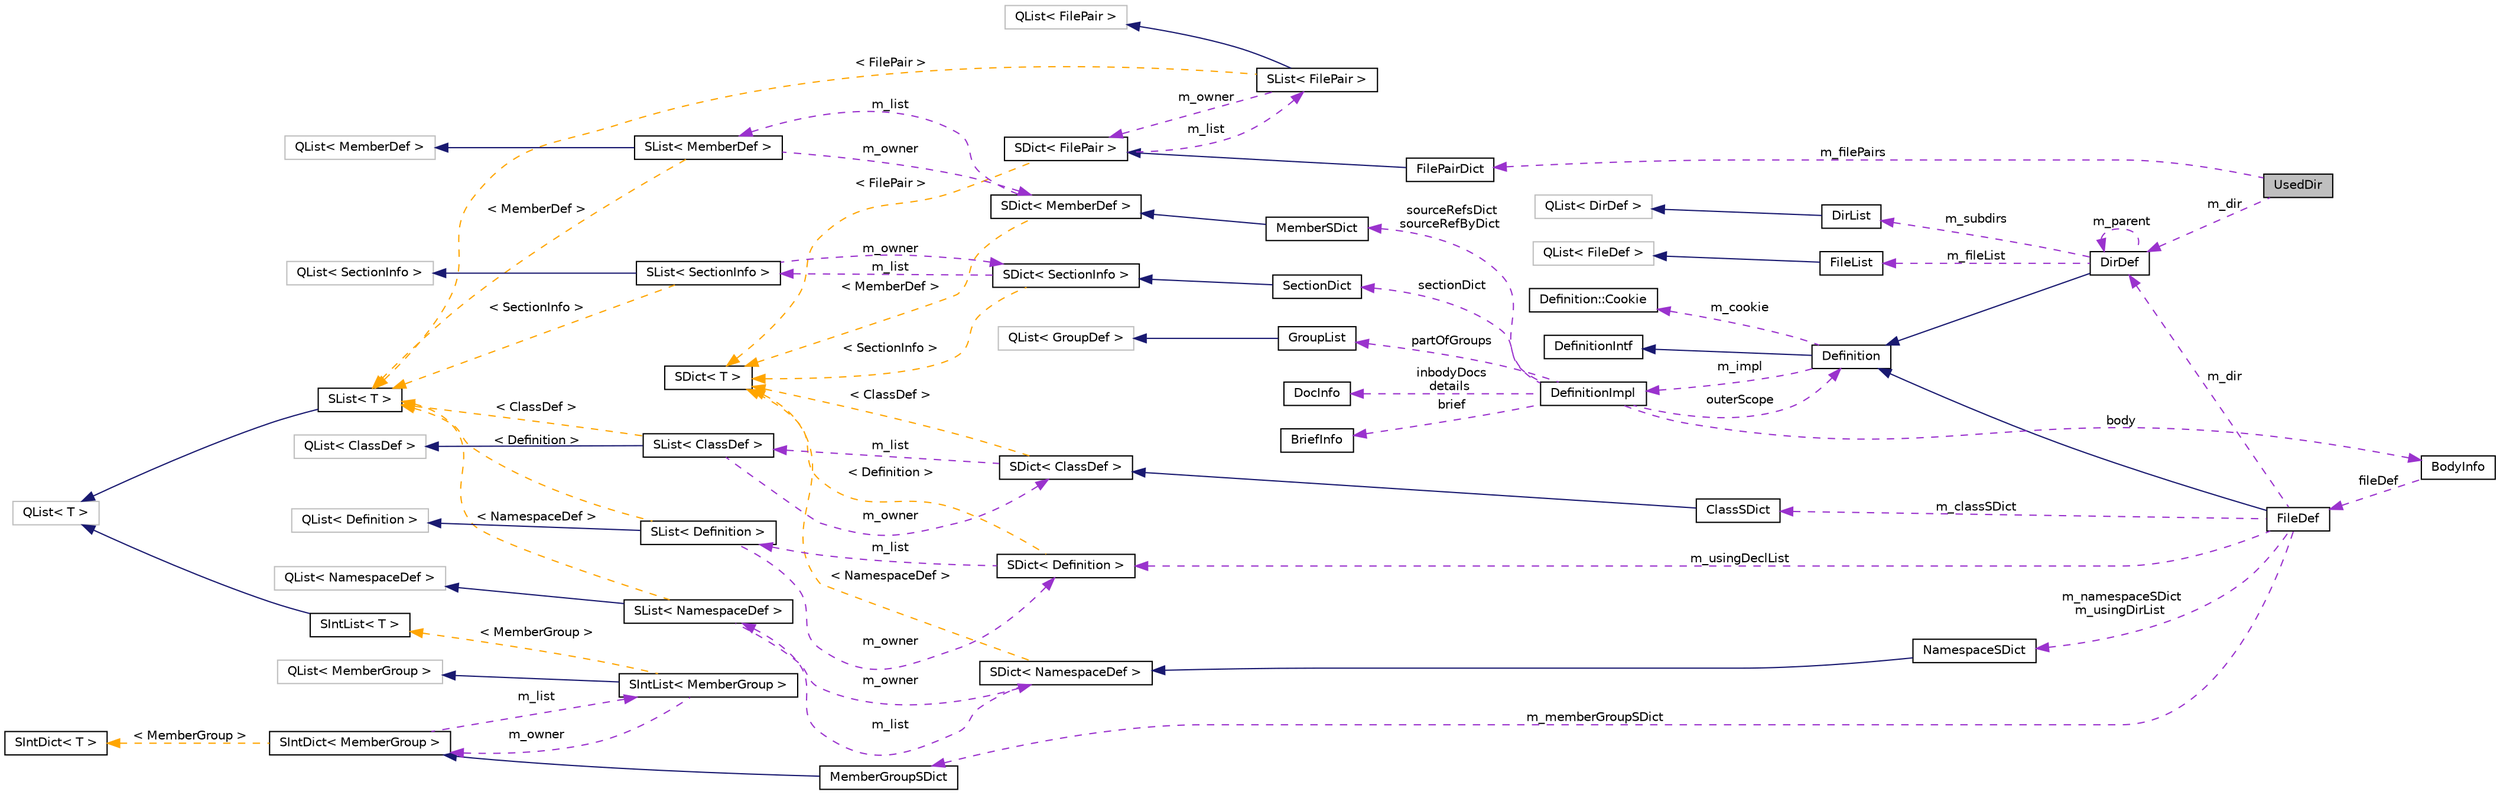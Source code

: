 digraph "UsedDir"
{
 // INTERACTIVE_SVG=YES
  edge [fontname="Helvetica",fontsize="10",labelfontname="Helvetica",labelfontsize="10"];
  node [fontname="Helvetica",fontsize="10",shape=record];
  rankdir="LR";
  Node1 [label="UsedDir",height=0.2,width=0.4,color="black", fillcolor="grey75", style="filled", fontcolor="black"];
  Node2 -> Node1 [dir="back",color="darkorchid3",fontsize="10",style="dashed",label=" m_filePairs" ,fontname="Helvetica"];
  Node2 [label="FilePairDict",height=0.2,width=0.4,color="black", fillcolor="white", style="filled",URL="$d0/d5d/class_file_pair_dict.html",tooltip="A sorted dictionary of FilePair objects. "];
  Node3 -> Node2 [dir="back",color="midnightblue",fontsize="10",style="solid",fontname="Helvetica"];
  Node3 [label="SDict\< FilePair \>",height=0.2,width=0.4,color="black", fillcolor="white", style="filled",URL="$d1/d50/class_s_dict.html"];
  Node4 -> Node3 [dir="back",color="darkorchid3",fontsize="10",style="dashed",label=" m_list" ,fontname="Helvetica"];
  Node4 [label="SList\< FilePair \>",height=0.2,width=0.4,color="black", fillcolor="white", style="filled",URL="$df/dce/class_s_list.html"];
  Node5 -> Node4 [dir="back",color="midnightblue",fontsize="10",style="solid",fontname="Helvetica"];
  Node5 [label="QList\< FilePair \>",height=0.2,width=0.4,color="grey75", fillcolor="white", style="filled"];
  Node3 -> Node4 [dir="back",color="darkorchid3",fontsize="10",style="dashed",label=" m_owner" ,fontname="Helvetica"];
  Node6 -> Node4 [dir="back",color="orange",fontsize="10",style="dashed",label=" \< FilePair \>" ,fontname="Helvetica"];
  Node6 [label="SList\< T \>",height=0.2,width=0.4,color="black", fillcolor="white", style="filled",URL="$df/dce/class_s_list.html",tooltip="internal wrapper class that redirects compareValues() to the dictionary "];
  Node7 -> Node6 [dir="back",color="midnightblue",fontsize="10",style="solid",fontname="Helvetica"];
  Node7 [label="QList\< T \>",height=0.2,width=0.4,color="grey75", fillcolor="white", style="filled"];
  Node8 -> Node3 [dir="back",color="orange",fontsize="10",style="dashed",label=" \< FilePair \>" ,fontname="Helvetica"];
  Node8 [label="SDict\< T \>",height=0.2,width=0.4,color="black", fillcolor="white", style="filled",URL="$d1/d50/class_s_dict.html",tooltip="Ordered dictionary of elements of type T. "];
  Node9 -> Node1 [dir="back",color="darkorchid3",fontsize="10",style="dashed",label=" m_dir" ,fontname="Helvetica"];
  Node9 [label="DirDef",height=0.2,width=0.4,color="black", fillcolor="white", style="filled",URL="$d4/dd4/class_dir_def.html",tooltip="A model of a directory symbol. "];
  Node10 -> Node9 [dir="back",color="midnightblue",fontsize="10",style="solid",fontname="Helvetica"];
  Node10 [label="Definition",height=0.2,width=0.4,color="black", fillcolor="white", style="filled",URL="$d5/dcc/class_definition.html",tooltip="The common base class of all entity definitions found in the sources. "];
  Node11 -> Node10 [dir="back",color="midnightblue",fontsize="10",style="solid",fontname="Helvetica"];
  Node11 [label="DefinitionIntf",height=0.2,width=0.4,color="black", fillcolor="white", style="filled",URL="$d9/d4a/class_definition_intf.html",tooltip="Abstract interface for a Definition or DefinitionList. "];
  Node12 -> Node10 [dir="back",color="darkorchid3",fontsize="10",style="dashed",label=" m_cookie" ,fontname="Helvetica"];
  Node12 [label="Definition::Cookie",height=0.2,width=0.4,color="black", fillcolor="white", style="filled",URL="$d1/d2f/struct_definition_1_1_cookie.html"];
  Node13 -> Node10 [dir="back",color="darkorchid3",fontsize="10",style="dashed",label=" m_impl" ,fontname="Helvetica"];
  Node13 [label="DefinitionImpl",height=0.2,width=0.4,color="black", fillcolor="white", style="filled",URL="$d3/ddf/class_definition_impl.html",tooltip="Private data associated with a Symbol Definition object. "];
  Node14 -> Node13 [dir="back",color="darkorchid3",fontsize="10",style="dashed",label=" sectionDict" ,fontname="Helvetica"];
  Node14 [label="SectionDict",height=0.2,width=0.4,color="black", fillcolor="white", style="filled",URL="$de/d9a/class_section_dict.html",tooltip="Unsorted dictionary of SectionInfo objects. "];
  Node15 -> Node14 [dir="back",color="midnightblue",fontsize="10",style="solid",fontname="Helvetica"];
  Node15 [label="SDict\< SectionInfo \>",height=0.2,width=0.4,color="black", fillcolor="white", style="filled",URL="$d1/d50/class_s_dict.html"];
  Node16 -> Node15 [dir="back",color="darkorchid3",fontsize="10",style="dashed",label=" m_list" ,fontname="Helvetica"];
  Node16 [label="SList\< SectionInfo \>",height=0.2,width=0.4,color="black", fillcolor="white", style="filled",URL="$df/dce/class_s_list.html"];
  Node17 -> Node16 [dir="back",color="midnightblue",fontsize="10",style="solid",fontname="Helvetica"];
  Node17 [label="QList\< SectionInfo \>",height=0.2,width=0.4,color="grey75", fillcolor="white", style="filled"];
  Node15 -> Node16 [dir="back",color="darkorchid3",fontsize="10",style="dashed",label=" m_owner" ,fontname="Helvetica"];
  Node6 -> Node16 [dir="back",color="orange",fontsize="10",style="dashed",label=" \< SectionInfo \>" ,fontname="Helvetica"];
  Node8 -> Node15 [dir="back",color="orange",fontsize="10",style="dashed",label=" \< SectionInfo \>" ,fontname="Helvetica"];
  Node18 -> Node13 [dir="back",color="darkorchid3",fontsize="10",style="dashed",label=" body" ,fontname="Helvetica"];
  Node18 [label="BodyInfo",height=0.2,width=0.4,color="black", fillcolor="white", style="filled",URL="$db/dab/struct_body_info.html",tooltip="Data associated with description found in the body. "];
  Node19 -> Node18 [dir="back",color="darkorchid3",fontsize="10",style="dashed",label=" fileDef" ,fontname="Helvetica"];
  Node19 [label="FileDef",height=0.2,width=0.4,color="black", fillcolor="white", style="filled",URL="$de/db0/class_file_def.html",tooltip="A model of a file symbol. "];
  Node10 -> Node19 [dir="back",color="midnightblue",fontsize="10",style="solid",fontname="Helvetica"];
  Node20 -> Node19 [dir="back",color="darkorchid3",fontsize="10",style="dashed",label=" m_classSDict" ,fontname="Helvetica"];
  Node20 [label="ClassSDict",height=0.2,width=0.4,color="black", fillcolor="white", style="filled",URL="$d9/d3d/class_class_s_dict.html",tooltip="A sorted dictionary of ClassDef objects. "];
  Node21 -> Node20 [dir="back",color="midnightblue",fontsize="10",style="solid",fontname="Helvetica"];
  Node21 [label="SDict\< ClassDef \>",height=0.2,width=0.4,color="black", fillcolor="white", style="filled",URL="$d1/d50/class_s_dict.html"];
  Node22 -> Node21 [dir="back",color="darkorchid3",fontsize="10",style="dashed",label=" m_list" ,fontname="Helvetica"];
  Node22 [label="SList\< ClassDef \>",height=0.2,width=0.4,color="black", fillcolor="white", style="filled",URL="$df/dce/class_s_list.html"];
  Node23 -> Node22 [dir="back",color="midnightblue",fontsize="10",style="solid",fontname="Helvetica"];
  Node23 [label="QList\< ClassDef \>",height=0.2,width=0.4,color="grey75", fillcolor="white", style="filled"];
  Node21 -> Node22 [dir="back",color="darkorchid3",fontsize="10",style="dashed",label=" m_owner" ,fontname="Helvetica"];
  Node6 -> Node22 [dir="back",color="orange",fontsize="10",style="dashed",label=" \< ClassDef \>" ,fontname="Helvetica"];
  Node8 -> Node21 [dir="back",color="orange",fontsize="10",style="dashed",label=" \< ClassDef \>" ,fontname="Helvetica"];
  Node24 -> Node19 [dir="back",color="darkorchid3",fontsize="10",style="dashed",label=" m_usingDeclList" ,fontname="Helvetica"];
  Node24 [label="SDict\< Definition \>",height=0.2,width=0.4,color="black", fillcolor="white", style="filled",URL="$d1/d50/class_s_dict.html"];
  Node25 -> Node24 [dir="back",color="darkorchid3",fontsize="10",style="dashed",label=" m_list" ,fontname="Helvetica"];
  Node25 [label="SList\< Definition \>",height=0.2,width=0.4,color="black", fillcolor="white", style="filled",URL="$df/dce/class_s_list.html"];
  Node26 -> Node25 [dir="back",color="midnightblue",fontsize="10",style="solid",fontname="Helvetica"];
  Node26 [label="QList\< Definition \>",height=0.2,width=0.4,color="grey75", fillcolor="white", style="filled"];
  Node24 -> Node25 [dir="back",color="darkorchid3",fontsize="10",style="dashed",label=" m_owner" ,fontname="Helvetica"];
  Node6 -> Node25 [dir="back",color="orange",fontsize="10",style="dashed",label=" \< Definition \>" ,fontname="Helvetica"];
  Node8 -> Node24 [dir="back",color="orange",fontsize="10",style="dashed",label=" \< Definition \>" ,fontname="Helvetica"];
  Node27 -> Node19 [dir="back",color="darkorchid3",fontsize="10",style="dashed",label=" m_memberGroupSDict" ,fontname="Helvetica"];
  Node27 [label="MemberGroupSDict",height=0.2,width=0.4,color="black", fillcolor="white", style="filled",URL="$dc/d1e/class_member_group_s_dict.html",tooltip="A sorted dictionary of MemberGroup objects. "];
  Node28 -> Node27 [dir="back",color="midnightblue",fontsize="10",style="solid",fontname="Helvetica"];
  Node28 [label="SIntDict\< MemberGroup \>",height=0.2,width=0.4,color="black", fillcolor="white", style="filled",URL="$d0/d9f/class_s_int_dict.html"];
  Node29 -> Node28 [dir="back",color="darkorchid3",fontsize="10",style="dashed",label=" m_list" ,fontname="Helvetica"];
  Node29 [label="SIntList\< MemberGroup \>",height=0.2,width=0.4,color="black", fillcolor="white", style="filled",URL="$d8/d9a/class_s_int_list.html"];
  Node30 -> Node29 [dir="back",color="midnightblue",fontsize="10",style="solid",fontname="Helvetica"];
  Node30 [label="QList\< MemberGroup \>",height=0.2,width=0.4,color="grey75", fillcolor="white", style="filled"];
  Node28 -> Node29 [dir="back",color="darkorchid3",fontsize="10",style="dashed",label=" m_owner" ,fontname="Helvetica"];
  Node31 -> Node29 [dir="back",color="orange",fontsize="10",style="dashed",label=" \< MemberGroup \>" ,fontname="Helvetica"];
  Node31 [label="SIntList\< T \>",height=0.2,width=0.4,color="black", fillcolor="white", style="filled",URL="$d8/d9a/class_s_int_list.html",tooltip="internal wrapper class that redirects compareValues() to the dictionary "];
  Node7 -> Node31 [dir="back",color="midnightblue",fontsize="10",style="solid",fontname="Helvetica"];
  Node32 -> Node28 [dir="back",color="orange",fontsize="10",style="dashed",label=" \< MemberGroup \>" ,fontname="Helvetica"];
  Node32 [label="SIntDict\< T \>",height=0.2,width=0.4,color="black", fillcolor="white", style="filled",URL="$d0/d9f/class_s_int_dict.html",tooltip="Ordered dictionary of elements of type T. "];
  Node9 -> Node19 [dir="back",color="darkorchid3",fontsize="10",style="dashed",label=" m_dir" ,fontname="Helvetica"];
  Node33 -> Node19 [dir="back",color="darkorchid3",fontsize="10",style="dashed",label=" m_namespaceSDict\nm_usingDirList" ,fontname="Helvetica"];
  Node33 [label="NamespaceSDict",height=0.2,width=0.4,color="black", fillcolor="white", style="filled",URL="$d4/d8d/class_namespace_s_dict.html",tooltip="A sorted dictionary of NamespaceDef objects. "];
  Node34 -> Node33 [dir="back",color="midnightblue",fontsize="10",style="solid",fontname="Helvetica"];
  Node34 [label="SDict\< NamespaceDef \>",height=0.2,width=0.4,color="black", fillcolor="white", style="filled",URL="$d1/d50/class_s_dict.html"];
  Node35 -> Node34 [dir="back",color="darkorchid3",fontsize="10",style="dashed",label=" m_list" ,fontname="Helvetica"];
  Node35 [label="SList\< NamespaceDef \>",height=0.2,width=0.4,color="black", fillcolor="white", style="filled",URL="$df/dce/class_s_list.html"];
  Node36 -> Node35 [dir="back",color="midnightblue",fontsize="10",style="solid",fontname="Helvetica"];
  Node36 [label="QList\< NamespaceDef \>",height=0.2,width=0.4,color="grey75", fillcolor="white", style="filled"];
  Node34 -> Node35 [dir="back",color="darkorchid3",fontsize="10",style="dashed",label=" m_owner" ,fontname="Helvetica"];
  Node6 -> Node35 [dir="back",color="orange",fontsize="10",style="dashed",label=" \< NamespaceDef \>" ,fontname="Helvetica"];
  Node8 -> Node34 [dir="back",color="orange",fontsize="10",style="dashed",label=" \< NamespaceDef \>" ,fontname="Helvetica"];
  Node37 -> Node13 [dir="back",color="darkorchid3",fontsize="10",style="dashed",label=" sourceRefsDict\nsourceRefByDict" ,fontname="Helvetica"];
  Node37 [label="MemberSDict",height=0.2,width=0.4,color="black", fillcolor="white", style="filled",URL="$d6/dd6/class_member_s_dict.html",tooltip="A sorted dictionary of MemberDef objects. "];
  Node38 -> Node37 [dir="back",color="midnightblue",fontsize="10",style="solid",fontname="Helvetica"];
  Node38 [label="SDict\< MemberDef \>",height=0.2,width=0.4,color="black", fillcolor="white", style="filled",URL="$d1/d50/class_s_dict.html"];
  Node39 -> Node38 [dir="back",color="darkorchid3",fontsize="10",style="dashed",label=" m_list" ,fontname="Helvetica"];
  Node39 [label="SList\< MemberDef \>",height=0.2,width=0.4,color="black", fillcolor="white", style="filled",URL="$df/dce/class_s_list.html"];
  Node40 -> Node39 [dir="back",color="midnightblue",fontsize="10",style="solid",fontname="Helvetica"];
  Node40 [label="QList\< MemberDef \>",height=0.2,width=0.4,color="grey75", fillcolor="white", style="filled"];
  Node38 -> Node39 [dir="back",color="darkorchid3",fontsize="10",style="dashed",label=" m_owner" ,fontname="Helvetica"];
  Node6 -> Node39 [dir="back",color="orange",fontsize="10",style="dashed",label=" \< MemberDef \>" ,fontname="Helvetica"];
  Node8 -> Node38 [dir="back",color="orange",fontsize="10",style="dashed",label=" \< MemberDef \>" ,fontname="Helvetica"];
  Node41 -> Node13 [dir="back",color="darkorchid3",fontsize="10",style="dashed",label=" partOfGroups" ,fontname="Helvetica"];
  Node41 [label="GroupList",height=0.2,width=0.4,color="black", fillcolor="white", style="filled",URL="$d3/d3b/class_group_list.html",tooltip="A list of GroupDef objects. "];
  Node42 -> Node41 [dir="back",color="midnightblue",fontsize="10",style="solid",fontname="Helvetica"];
  Node42 [label="QList\< GroupDef \>",height=0.2,width=0.4,color="grey75", fillcolor="white", style="filled"];
  Node43 -> Node13 [dir="back",color="darkorchid3",fontsize="10",style="dashed",label=" inbodyDocs\ndetails" ,fontname="Helvetica"];
  Node43 [label="DocInfo",height=0.2,width=0.4,color="black", fillcolor="white", style="filled",URL="$d7/dd5/struct_doc_info.html",tooltip="Data associated with a detailed description. "];
  Node44 -> Node13 [dir="back",color="darkorchid3",fontsize="10",style="dashed",label=" brief" ,fontname="Helvetica"];
  Node44 [label="BriefInfo",height=0.2,width=0.4,color="black", fillcolor="white", style="filled",URL="$d0/da7/struct_brief_info.html",tooltip="Data associated with a brief description. "];
  Node10 -> Node13 [dir="back",color="darkorchid3",fontsize="10",style="dashed",label=" outerScope" ,fontname="Helvetica"];
  Node45 -> Node9 [dir="back",color="darkorchid3",fontsize="10",style="dashed",label=" m_subdirs" ,fontname="Helvetica"];
  Node45 [label="DirList",height=0.2,width=0.4,color="black", fillcolor="white", style="filled",URL="$dc/d2a/class_dir_list.html",tooltip="A list of directories. "];
  Node46 -> Node45 [dir="back",color="midnightblue",fontsize="10",style="solid",fontname="Helvetica"];
  Node46 [label="QList\< DirDef \>",height=0.2,width=0.4,color="grey75", fillcolor="white", style="filled"];
  Node47 -> Node9 [dir="back",color="darkorchid3",fontsize="10",style="dashed",label=" m_fileList" ,fontname="Helvetica"];
  Node47 [label="FileList",height=0.2,width=0.4,color="black", fillcolor="white", style="filled",URL="$d0/d18/class_file_list.html",tooltip="Class representing a list of FileDef objects. "];
  Node48 -> Node47 [dir="back",color="midnightblue",fontsize="10",style="solid",fontname="Helvetica"];
  Node48 [label="QList\< FileDef \>",height=0.2,width=0.4,color="grey75", fillcolor="white", style="filled"];
  Node9 -> Node9 [dir="back",color="darkorchid3",fontsize="10",style="dashed",label=" m_parent" ,fontname="Helvetica"];
}

